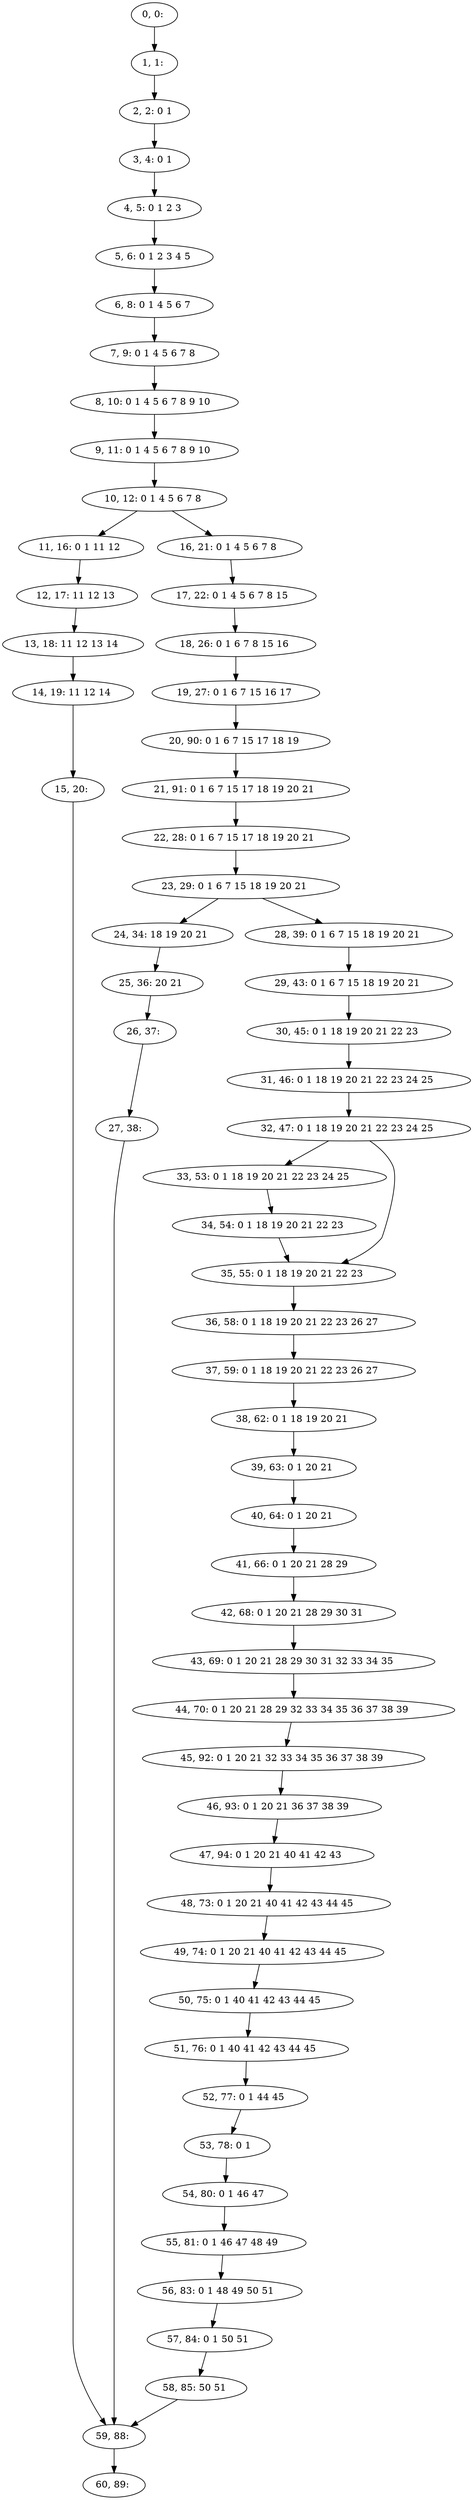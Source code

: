 digraph G {
0[label="0, 0: "];
1[label="1, 1: "];
2[label="2, 2: 0 1 "];
3[label="3, 4: 0 1 "];
4[label="4, 5: 0 1 2 3 "];
5[label="5, 6: 0 1 2 3 4 5 "];
6[label="6, 8: 0 1 4 5 6 7 "];
7[label="7, 9: 0 1 4 5 6 7 8 "];
8[label="8, 10: 0 1 4 5 6 7 8 9 10 "];
9[label="9, 11: 0 1 4 5 6 7 8 9 10 "];
10[label="10, 12: 0 1 4 5 6 7 8 "];
11[label="11, 16: 0 1 11 12 "];
12[label="12, 17: 11 12 13 "];
13[label="13, 18: 11 12 13 14 "];
14[label="14, 19: 11 12 14 "];
15[label="15, 20: "];
16[label="16, 21: 0 1 4 5 6 7 8 "];
17[label="17, 22: 0 1 4 5 6 7 8 15 "];
18[label="18, 26: 0 1 6 7 8 15 16 "];
19[label="19, 27: 0 1 6 7 15 16 17 "];
20[label="20, 90: 0 1 6 7 15 17 18 19 "];
21[label="21, 91: 0 1 6 7 15 17 18 19 20 21 "];
22[label="22, 28: 0 1 6 7 15 17 18 19 20 21 "];
23[label="23, 29: 0 1 6 7 15 18 19 20 21 "];
24[label="24, 34: 18 19 20 21 "];
25[label="25, 36: 20 21 "];
26[label="26, 37: "];
27[label="27, 38: "];
28[label="28, 39: 0 1 6 7 15 18 19 20 21 "];
29[label="29, 43: 0 1 6 7 15 18 19 20 21 "];
30[label="30, 45: 0 1 18 19 20 21 22 23 "];
31[label="31, 46: 0 1 18 19 20 21 22 23 24 25 "];
32[label="32, 47: 0 1 18 19 20 21 22 23 24 25 "];
33[label="33, 53: 0 1 18 19 20 21 22 23 24 25 "];
34[label="34, 54: 0 1 18 19 20 21 22 23 "];
35[label="35, 55: 0 1 18 19 20 21 22 23 "];
36[label="36, 58: 0 1 18 19 20 21 22 23 26 27 "];
37[label="37, 59: 0 1 18 19 20 21 22 23 26 27 "];
38[label="38, 62: 0 1 18 19 20 21 "];
39[label="39, 63: 0 1 20 21 "];
40[label="40, 64: 0 1 20 21 "];
41[label="41, 66: 0 1 20 21 28 29 "];
42[label="42, 68: 0 1 20 21 28 29 30 31 "];
43[label="43, 69: 0 1 20 21 28 29 30 31 32 33 34 35 "];
44[label="44, 70: 0 1 20 21 28 29 32 33 34 35 36 37 38 39 "];
45[label="45, 92: 0 1 20 21 32 33 34 35 36 37 38 39 "];
46[label="46, 93: 0 1 20 21 36 37 38 39 "];
47[label="47, 94: 0 1 20 21 40 41 42 43 "];
48[label="48, 73: 0 1 20 21 40 41 42 43 44 45 "];
49[label="49, 74: 0 1 20 21 40 41 42 43 44 45 "];
50[label="50, 75: 0 1 40 41 42 43 44 45 "];
51[label="51, 76: 0 1 40 41 42 43 44 45 "];
52[label="52, 77: 0 1 44 45 "];
53[label="53, 78: 0 1 "];
54[label="54, 80: 0 1 46 47 "];
55[label="55, 81: 0 1 46 47 48 49 "];
56[label="56, 83: 0 1 48 49 50 51 "];
57[label="57, 84: 0 1 50 51 "];
58[label="58, 85: 50 51 "];
59[label="59, 88: "];
60[label="60, 89: "];
0->1 ;
1->2 ;
2->3 ;
3->4 ;
4->5 ;
5->6 ;
6->7 ;
7->8 ;
8->9 ;
9->10 ;
10->11 ;
10->16 ;
11->12 ;
12->13 ;
13->14 ;
14->15 ;
15->59 ;
16->17 ;
17->18 ;
18->19 ;
19->20 ;
20->21 ;
21->22 ;
22->23 ;
23->24 ;
23->28 ;
24->25 ;
25->26 ;
26->27 ;
27->59 ;
28->29 ;
29->30 ;
30->31 ;
31->32 ;
32->33 ;
32->35 ;
33->34 ;
34->35 ;
35->36 ;
36->37 ;
37->38 ;
38->39 ;
39->40 ;
40->41 ;
41->42 ;
42->43 ;
43->44 ;
44->45 ;
45->46 ;
46->47 ;
47->48 ;
48->49 ;
49->50 ;
50->51 ;
51->52 ;
52->53 ;
53->54 ;
54->55 ;
55->56 ;
56->57 ;
57->58 ;
58->59 ;
59->60 ;
}
